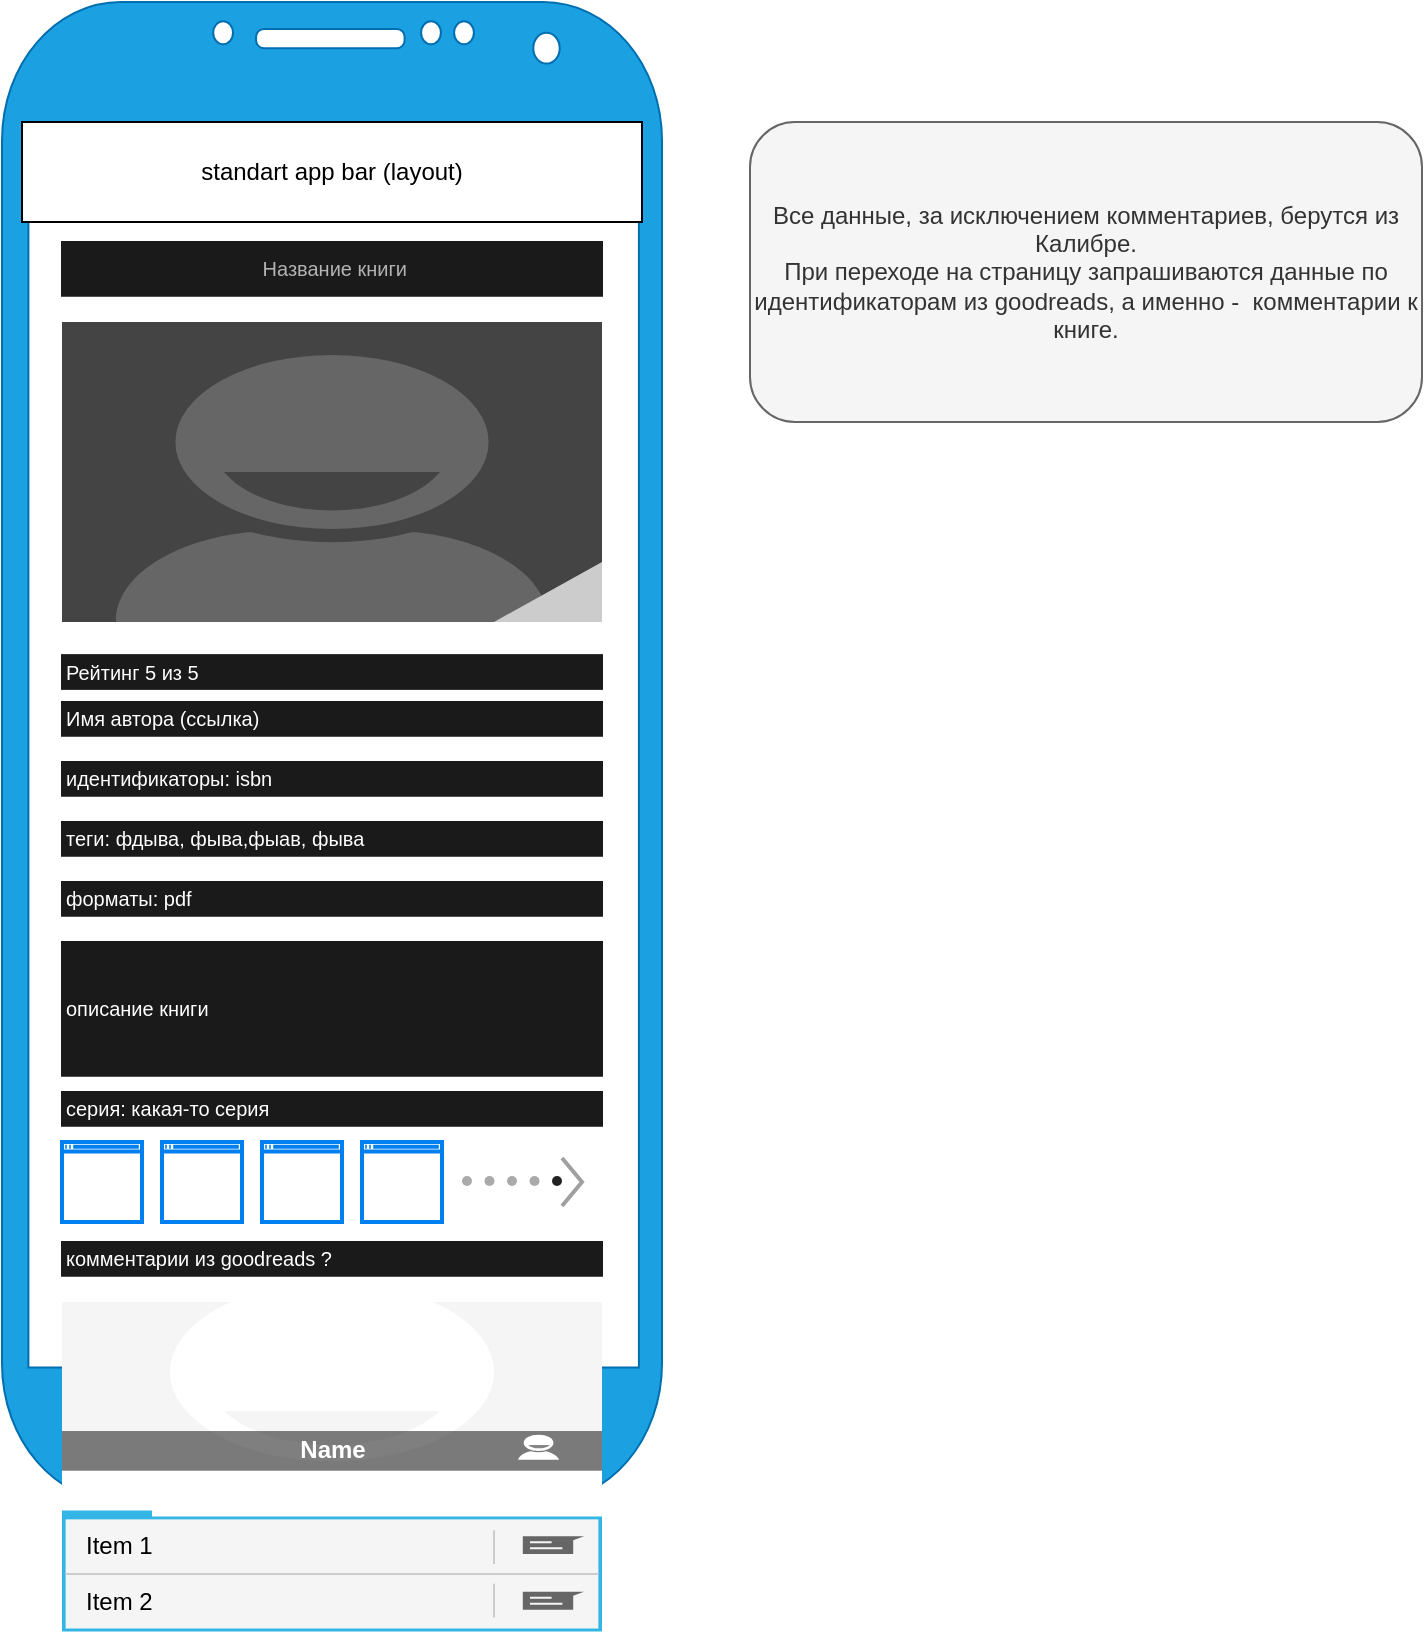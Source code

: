<mxfile version="13.6.5" pages="2">
    <diagram id="MPbRDAqbTrI8IQtA6hCC" name="book-info">
        <mxGraphModel dx="634" dy="767" grid="1" gridSize="10" guides="1" tooltips="1" connect="1" arrows="1" fold="1" page="1" pageScale="1" pageWidth="827" pageHeight="1169" math="0" shadow="0">
            <root>
                <mxCell id="0"/>
                <mxCell id="1" parent="0"/>
                <mxCell id="2" value="" style="verticalLabelPosition=bottom;verticalAlign=top;html=1;shadow=0;dashed=0;strokeWidth=1;shape=mxgraph.android.phone2;strokeColor=#006EAF;fillColor=#1ba1e2;fontColor=#ffffff;" parent="1" vertex="1">
                    <mxGeometry x="40" y="40" width="330" height="750" as="geometry"/>
                </mxCell>
                <mxCell id="4" value="standart app bar (layout)" style="rounded=0;whiteSpace=wrap;html=1;" parent="1" vertex="1">
                    <mxGeometry x="50" y="100" width="310" height="50" as="geometry"/>
                </mxCell>
                <mxCell id="6" value="&amp;nbsp;Название книги" style="whiteSpace=wrap;html=1;shadow=0;dashed=0;fontSize=10;align=center;fillColor=#1A1A1A;strokeColor=#1A1A1A;fontColor=#B3B3B3;" parent="1" vertex="1">
                    <mxGeometry x="70" y="160" width="270" height="26.88" as="geometry"/>
                </mxCell>
                <mxCell id="8" value="" style="verticalLabelPosition=bottom;verticalAlign=top;html=1;shadow=0;dashed=0;strokeWidth=1;shape=mxgraph.android.contact_badge_normal;" parent="1" vertex="1">
                    <mxGeometry x="70" y="200" width="270" height="150" as="geometry"/>
                </mxCell>
                <mxCell id="9" value="Рейтинг 5 из 5" style="whiteSpace=wrap;html=1;shadow=0;dashed=0;fontSize=10;align=left;fillColor=#1A1A1A;strokeColor=#1A1A1A;fontColor=#FFFFFF;" parent="1" vertex="1">
                    <mxGeometry x="70" y="366.56" width="270" height="16.88" as="geometry"/>
                </mxCell>
                <mxCell id="13" value="комментарии из goodreads ?" style="whiteSpace=wrap;html=1;shadow=0;dashed=0;fontSize=10;align=left;fillColor=#1A1A1A;strokeColor=#1A1A1A;fontColor=#FFFFFF;" parent="1" vertex="1">
                    <mxGeometry x="70" y="660" width="270" height="16.88" as="geometry"/>
                </mxCell>
                <mxCell id="14" value="серия: какая-то серия" style="whiteSpace=wrap;html=1;shadow=0;dashed=0;fontSize=10;align=left;fillColor=#1A1A1A;strokeColor=#1A1A1A;fontColor=#FFFFFF;" parent="1" vertex="1">
                    <mxGeometry x="70" y="585" width="270" height="16.88" as="geometry"/>
                </mxCell>
                <mxCell id="15" value="Имя автора (ссылка)" style="whiteSpace=wrap;html=1;shadow=0;dashed=0;fontSize=10;align=left;fillColor=#1A1A1A;strokeColor=#1A1A1A;fontColor=#FFFFFF;" parent="1" vertex="1">
                    <mxGeometry x="70" y="390" width="270" height="16.88" as="geometry"/>
                </mxCell>
                <mxCell id="16" value="теги: фдыва, фыва,фыав, фыва" style="whiteSpace=wrap;html=1;shadow=0;dashed=0;fontSize=10;align=left;fillColor=#1A1A1A;strokeColor=#1A1A1A;fontColor=#FFFFFF;" parent="1" vertex="1">
                    <mxGeometry x="70" y="450" width="270" height="16.88" as="geometry"/>
                </mxCell>
                <mxCell id="17" value="описание книги" style="whiteSpace=wrap;html=1;shadow=0;dashed=0;fontSize=10;align=left;fillColor=#1A1A1A;strokeColor=#1A1A1A;fontColor=#FFFFFF;" parent="1" vertex="1">
                    <mxGeometry x="70" y="510" width="270" height="66.88" as="geometry"/>
                </mxCell>
                <mxCell id="18" value="" style="html=1;verticalLabelPosition=bottom;align=center;labelBackgroundColor=#ffffff;verticalAlign=top;strokeWidth=2;strokeColor=#0080F0;shadow=0;dashed=0;shape=mxgraph.ios7.icons.window;" parent="1" vertex="1">
                    <mxGeometry x="70" y="610" width="40" height="40" as="geometry"/>
                </mxCell>
                <mxCell id="19" value="" style="html=1;verticalLabelPosition=bottom;align=center;labelBackgroundColor=#ffffff;verticalAlign=top;strokeWidth=2;strokeColor=#0080F0;shadow=0;dashed=0;shape=mxgraph.ios7.icons.window;" parent="1" vertex="1">
                    <mxGeometry x="120" y="610" width="40" height="40" as="geometry"/>
                </mxCell>
                <mxCell id="20" value="" style="html=1;verticalLabelPosition=bottom;align=center;labelBackgroundColor=#ffffff;verticalAlign=top;strokeWidth=2;strokeColor=#0080F0;shadow=0;dashed=0;shape=mxgraph.ios7.icons.window;" parent="1" vertex="1">
                    <mxGeometry x="170" y="610" width="40" height="40" as="geometry"/>
                </mxCell>
                <mxCell id="21" value="" style="html=1;verticalLabelPosition=bottom;align=center;labelBackgroundColor=#ffffff;verticalAlign=top;strokeWidth=2;strokeColor=#0080F0;shadow=0;dashed=0;shape=mxgraph.ios7.icons.window;" parent="1" vertex="1">
                    <mxGeometry x="220" y="610" width="40" height="40" as="geometry"/>
                </mxCell>
                <mxCell id="22" value="форматы: pdf" style="whiteSpace=wrap;html=1;shadow=0;dashed=0;fontSize=10;align=left;fillColor=#1A1A1A;strokeColor=#1A1A1A;fontColor=#FFFFFF;" parent="1" vertex="1">
                    <mxGeometry x="70" y="480" width="270" height="16.88" as="geometry"/>
                </mxCell>
                <mxCell id="24" value="идентификаторы: isbn" style="whiteSpace=wrap;html=1;shadow=0;dashed=0;fontSize=10;align=left;fillColor=#1A1A1A;strokeColor=#1A1A1A;fontColor=#FFFFFF;" parent="1" vertex="1">
                    <mxGeometry x="70" y="420" width="270" height="16.88" as="geometry"/>
                </mxCell>
                <mxCell id="25" value="" style="html=1;verticalLabelPosition=bottom;labelBackgroundColor=#ffffff;verticalAlign=top;shadow=0;dashed=0;strokeWidth=2;shape=mxgraph.ios7.misc.more;strokeColor=#a0a0a0;" parent="1" vertex="1">
                    <mxGeometry x="320" y="618" width="10" height="24" as="geometry"/>
                </mxCell>
                <mxCell id="26" value="" style="html=1;verticalLabelPosition=bottom;labelBackgroundColor=#ffffff;verticalAlign=top;shadow=0;dashed=0;strokeWidth=1;shape=mxgraph.ios7ui.pageControl;fillColor=#222222;strokeColor=#aaaaaa;" parent="1" vertex="1">
                    <mxGeometry x="270" y="627" width="50" height="5" as="geometry"/>
                </mxCell>
                <mxCell id="27" value="" style="strokeWidth=1;html=1;shadow=0;dashed=0;shape=mxgraph.android.quick_contact;" parent="1" vertex="1">
                    <mxGeometry x="70" y="690" width="270" height="165" as="geometry"/>
                </mxCell>
                <mxCell id="28" value="Name" style="strokeWidth=1;html=1;shadow=0;dashed=0;shape=mxgraph.android.anchor;rSize=0;fontStyle=1;fontColor=#FFFFFF;" parent="27" vertex="1">
                    <mxGeometry y="65.0" width="270" height="18" as="geometry"/>
                </mxCell>
                <mxCell id="29" value="Item 1" style="strokeWidth=1;html=1;shadow=0;dashed=0;shape=mxgraph.android.anchor;rSize=0;align=left;spacingLeft=10;" parent="27" vertex="1">
                    <mxGeometry y="108.0" width="216" height="28.0" as="geometry"/>
                </mxCell>
                <mxCell id="30" value="Item 2" style="strokeWidth=1;html=1;shadow=0;dashed=0;shape=mxgraph.android.anchor;rSize=0;align=left;spacingLeft=10;" parent="27" vertex="1">
                    <mxGeometry y="136" width="216" height="28.0" as="geometry"/>
                </mxCell>
                <mxCell id="31" value="Все данные, за исключением комментариев, берутся из Калибре.&lt;br&gt;При переходе на страницу запрашиваются данные по идентификаторам из goodreads, а именно -&amp;nbsp; комментарии к книге." style="rounded=1;whiteSpace=wrap;html=1;fillColor=#f5f5f5;strokeColor=#666666;fontColor=#333333;" vertex="1" parent="1">
                    <mxGeometry x="414" y="100" width="336" height="150" as="geometry"/>
                </mxCell>
            </root>
        </mxGraphModel>
    </diagram>
    <diagram id="djXs7NF-YFqSggHcNYGD" name="Page-2">
        &#xa;
        <mxGraphModel dx="634" dy="767" grid="1" gridSize="10" guides="1" tooltips="1" connect="1" arrows="1" fold="1" page="1" pageScale="1" pageWidth="827" pageHeight="1169" math="0" shadow="0">
            &#xa;
            <root>
                &#xa;
                <mxCell id="pBwFHMQsEDLww335BRrM-0"/>
                &#xa;
                <mxCell id="pBwFHMQsEDLww335BRrM-1" parent="pBwFHMQsEDLww335BRrM-0"/>
                &#xa;
            </root>
            &#xa;
        </mxGraphModel>
        &#xa;
    </diagram>
</mxfile>